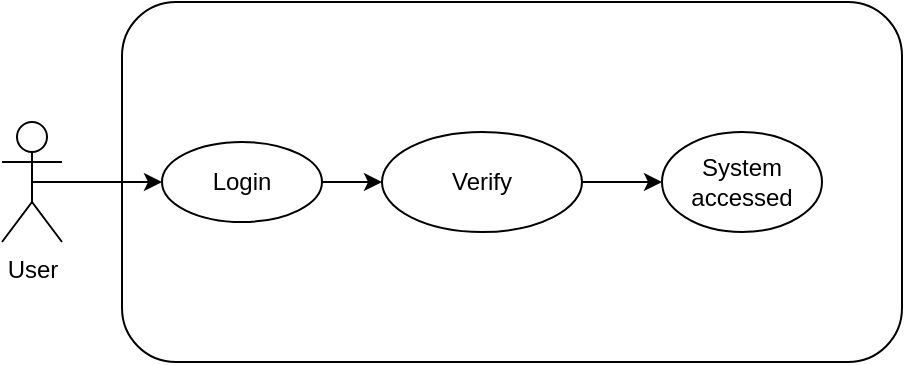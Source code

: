 <mxfile version="21.2.3" type="device">
  <diagram name="Страница 1" id="cUjjUj1EhB7zKsQsvFTo">
    <mxGraphModel dx="1114" dy="602" grid="1" gridSize="10" guides="1" tooltips="1" connect="1" arrows="1" fold="1" page="1" pageScale="1" pageWidth="827" pageHeight="1169" math="0" shadow="0">
      <root>
        <mxCell id="0" />
        <mxCell id="1" parent="0" />
        <mxCell id="s-OvUWTf_hIzMa2GPE4v-45" value="" style="rounded=1;whiteSpace=wrap;html=1;" vertex="1" parent="1">
          <mxGeometry x="340" y="150" width="390" height="180" as="geometry" />
        </mxCell>
        <mxCell id="s-OvUWTf_hIzMa2GPE4v-51" style="edgeStyle=orthogonalEdgeStyle;rounded=0;orthogonalLoop=1;jettySize=auto;html=1;exitX=1;exitY=0.5;exitDx=0;exitDy=0;entryX=0;entryY=0.5;entryDx=0;entryDy=0;" edge="1" parent="1" source="s-OvUWTf_hIzMa2GPE4v-46" target="s-OvUWTf_hIzMa2GPE4v-50">
          <mxGeometry relative="1" as="geometry" />
        </mxCell>
        <mxCell id="s-OvUWTf_hIzMa2GPE4v-46" value="Login" style="ellipse;whiteSpace=wrap;html=1;" vertex="1" parent="1">
          <mxGeometry x="360" y="220" width="80" height="40" as="geometry" />
        </mxCell>
        <mxCell id="s-OvUWTf_hIzMa2GPE4v-49" style="edgeStyle=orthogonalEdgeStyle;rounded=0;orthogonalLoop=1;jettySize=auto;html=1;exitX=0.5;exitY=0.5;exitDx=0;exitDy=0;exitPerimeter=0;entryX=0;entryY=0.5;entryDx=0;entryDy=0;" edge="1" parent="1" source="s-OvUWTf_hIzMa2GPE4v-48" target="s-OvUWTf_hIzMa2GPE4v-46">
          <mxGeometry relative="1" as="geometry" />
        </mxCell>
        <mxCell id="s-OvUWTf_hIzMa2GPE4v-48" value="User" style="shape=umlActor;verticalLabelPosition=bottom;verticalAlign=top;html=1;outlineConnect=0;" vertex="1" parent="1">
          <mxGeometry x="280" y="210" width="30" height="60" as="geometry" />
        </mxCell>
        <mxCell id="s-OvUWTf_hIzMa2GPE4v-53" style="edgeStyle=orthogonalEdgeStyle;rounded=0;orthogonalLoop=1;jettySize=auto;html=1;exitX=1;exitY=0.5;exitDx=0;exitDy=0;entryX=0;entryY=0.5;entryDx=0;entryDy=0;" edge="1" parent="1" source="s-OvUWTf_hIzMa2GPE4v-50" target="s-OvUWTf_hIzMa2GPE4v-52">
          <mxGeometry relative="1" as="geometry" />
        </mxCell>
        <mxCell id="s-OvUWTf_hIzMa2GPE4v-50" value="Verify" style="ellipse;whiteSpace=wrap;html=1;" vertex="1" parent="1">
          <mxGeometry x="470" y="215" width="100" height="50" as="geometry" />
        </mxCell>
        <mxCell id="s-OvUWTf_hIzMa2GPE4v-52" value="System accessed" style="ellipse;whiteSpace=wrap;html=1;" vertex="1" parent="1">
          <mxGeometry x="610" y="215" width="80" height="50" as="geometry" />
        </mxCell>
      </root>
    </mxGraphModel>
  </diagram>
</mxfile>
